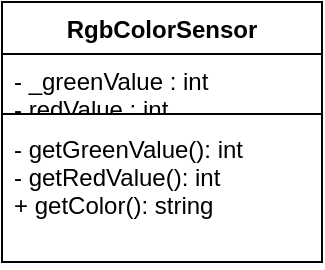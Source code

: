 <mxfile version="13.7.8" type="device"><diagram id="ftzK3skFXpYELHJWYk5C" name="Page-1"><mxGraphModel dx="1422" dy="794" grid="1" gridSize="10" guides="1" tooltips="1" connect="1" arrows="1" fold="1" page="1" pageScale="1" pageWidth="850" pageHeight="1100" math="0" shadow="0"><root><mxCell id="0"/><mxCell id="1" parent="0"/><mxCell id="Rlcjg0KeT8GsmHTueJET-1" value="RgbColorSensor" style="swimlane;fontStyle=1;align=center;verticalAlign=top;childLayout=stackLayout;horizontal=1;startSize=26;horizontalStack=0;resizeParent=1;resizeParentMax=0;resizeLast=0;collapsible=1;marginBottom=0;" vertex="1" parent="1"><mxGeometry x="280" y="240" width="160" height="130" as="geometry"/></mxCell><mxCell id="Rlcjg0KeT8GsmHTueJET-2" value="- _greenValue : int&#10;- redValue : int" style="text;strokeColor=none;fillColor=none;align=left;verticalAlign=top;spacingLeft=4;spacingRight=4;overflow=hidden;rotatable=0;points=[[0,0.5],[1,0.5]];portConstraint=eastwest;" vertex="1" parent="Rlcjg0KeT8GsmHTueJET-1"><mxGeometry y="26" width="160" height="26" as="geometry"/></mxCell><mxCell id="Rlcjg0KeT8GsmHTueJET-3" value="" style="line;strokeWidth=1;fillColor=none;align=left;verticalAlign=middle;spacingTop=-1;spacingLeft=3;spacingRight=3;rotatable=0;labelPosition=right;points=[];portConstraint=eastwest;" vertex="1" parent="Rlcjg0KeT8GsmHTueJET-1"><mxGeometry y="52" width="160" height="8" as="geometry"/></mxCell><mxCell id="Rlcjg0KeT8GsmHTueJET-4" value="- getGreenValue(): int&#10;- getRedValue(): int&#10;+ getColor(): string" style="text;strokeColor=none;fillColor=none;align=left;verticalAlign=top;spacingLeft=4;spacingRight=4;overflow=hidden;rotatable=0;points=[[0,0.5],[1,0.5]];portConstraint=eastwest;" vertex="1" parent="Rlcjg0KeT8GsmHTueJET-1"><mxGeometry y="60" width="160" height="70" as="geometry"/></mxCell></root></mxGraphModel></diagram></mxfile>